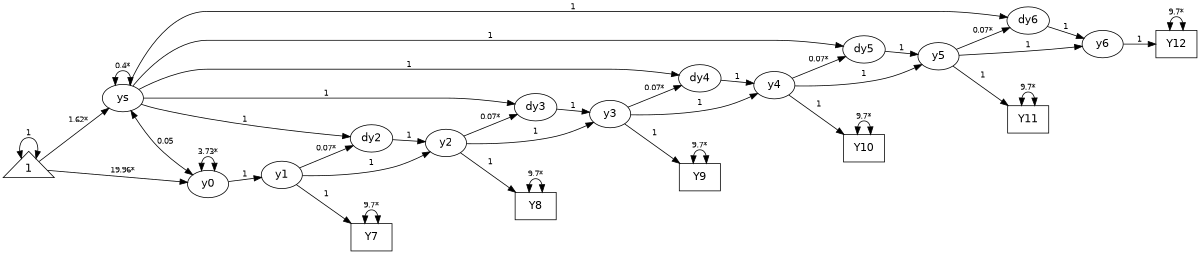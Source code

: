 digraph "pathdiagram" {
  rankdir=LR;
  size="8,8";
  node [fontname="Helvetica" fontsize=14 shape=box];
  edge [fontname="Helvetica" fontsize=10];
  center=1;
  "y0" [shape=ellipse]
  "dy2" [shape=ellipse]
  "dy3" [shape=ellipse]
  "dy4" [shape=ellipse]
  "dy5" [shape=ellipse]
  "dy6" [shape=ellipse]
  "ys" [shape=ellipse]
  "y1" [shape=ellipse]
  "y2" [shape=ellipse]
  "y3" [shape=ellipse]
  "y4" [shape=ellipse]
  "y5" [shape=ellipse]
  "y6" [shape=ellipse]
  "1" [shape=triangle]
  "1" -> "1" [label="1"   dir=both]
  "y1" -> "Y7" [label="1"];
  "y2" -> "Y8" [label="1"];
  "y3" -> "Y9" [label="1"];
  "y4" -> "Y10" [label="1"];
  "y5" -> "Y11" [label="1"];
  "y6" -> "Y12" [label="1"];
  "ys" -> "dy2" [label="1"];
  "y1" -> "dy2" [label="0.07*"];
  "ys" -> "dy3" [label="1"];
  "y2" -> "dy3" [label="0.07*"];
  "ys" -> "dy4" [label="1"];
  "y3" -> "dy4" [label="0.07*"];
  "ys" -> "dy5" [label="1"];
  "y4" -> "dy5" [label="0.07*"];
  "ys" -> "dy6" [label="1"];
  "y5" -> "dy6" [label="0.07*"];
  "y0" -> "y1" [label="1"];
  "dy2" -> "y2" [label="1"];
  "y1" -> "y2" [label="1"];
  "dy3" -> "y3" [label="1"];
  "y2" -> "y3" [label="1"];
  "dy4" -> "y4" [label="1"];
  "y3" -> "y4" [label="1"];
  "dy5" -> "y5" [label="1"];
  "y4" -> "y5" [label="1"];
  "dy6" -> "y6" [label="1"];
  "y5" -> "y6" [label="1"];
  "1" -> "y0" [label="19.96*"];
  "1" -> "ys" [label="1.62*"];
  "Y7" -> "Y7" [label="9.7*"  dir=both];
  "Y8" -> "Y8" [label="9.7*"  dir=both];
  "Y9" -> "Y9" [label="9.7*"  dir=both];
  "Y10" -> "Y10" [label="9.7*"  dir=both];
  "Y11" -> "Y11" [label="9.7*"  dir=both];
  "Y12" -> "Y12" [label="9.7*"  dir=both];
  "y0" -> "y0" [label="3.73*"  dir=both];
  "ys" -> "y0" [label="0.05"  dir=both];
  "ys" -> "ys" [label="0.4*"  dir=both];
}
